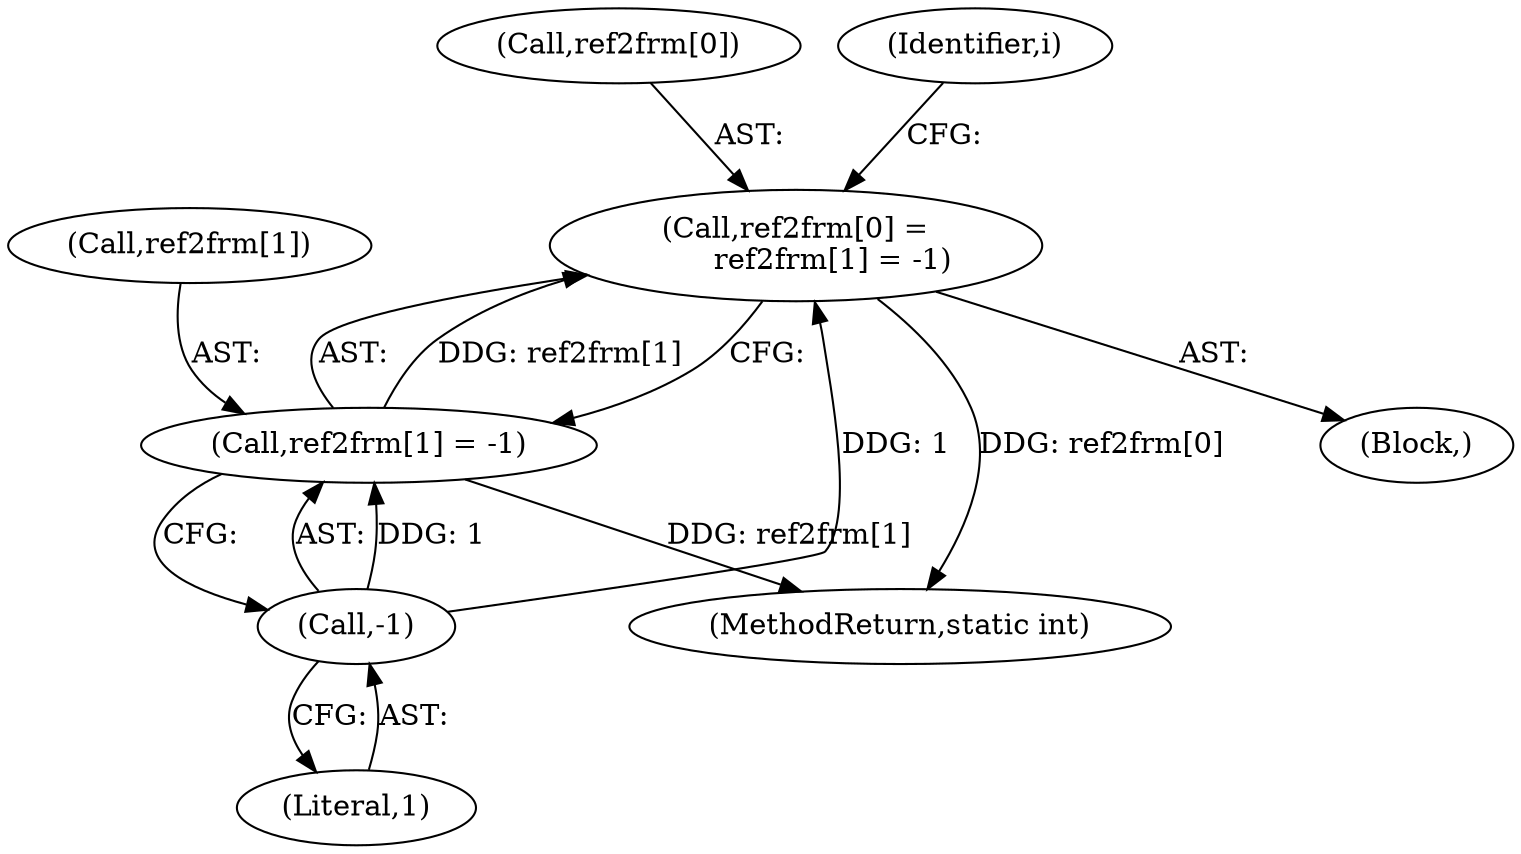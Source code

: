 digraph "0_FFmpeg_29ffeef5e73b8f41ff3a3f2242d356759c66f91f@array" {
"1003153" [label="(Call,ref2frm[0] =\n        ref2frm[1] = -1)"];
"1003157" [label="(Call,ref2frm[1] = -1)"];
"1003161" [label="(Call,-1)"];
"1003158" [label="(Call,ref2frm[1])"];
"1003154" [label="(Call,ref2frm[0])"];
"1003162" [label="(Literal,1)"];
"1003426" [label="(MethodReturn,static int)"];
"1003153" [label="(Call,ref2frm[0] =\n        ref2frm[1] = -1)"];
"1003161" [label="(Call,-1)"];
"1002994" [label="(Block,)"];
"1003157" [label="(Call,ref2frm[1] = -1)"];
"1003165" [label="(Identifier,i)"];
"1003153" -> "1002994"  [label="AST: "];
"1003153" -> "1003157"  [label="CFG: "];
"1003154" -> "1003153"  [label="AST: "];
"1003157" -> "1003153"  [label="AST: "];
"1003165" -> "1003153"  [label="CFG: "];
"1003153" -> "1003426"  [label="DDG: ref2frm[0]"];
"1003157" -> "1003153"  [label="DDG: ref2frm[1]"];
"1003161" -> "1003153"  [label="DDG: 1"];
"1003157" -> "1003161"  [label="CFG: "];
"1003158" -> "1003157"  [label="AST: "];
"1003161" -> "1003157"  [label="AST: "];
"1003157" -> "1003426"  [label="DDG: ref2frm[1]"];
"1003161" -> "1003157"  [label="DDG: 1"];
"1003161" -> "1003162"  [label="CFG: "];
"1003162" -> "1003161"  [label="AST: "];
}
